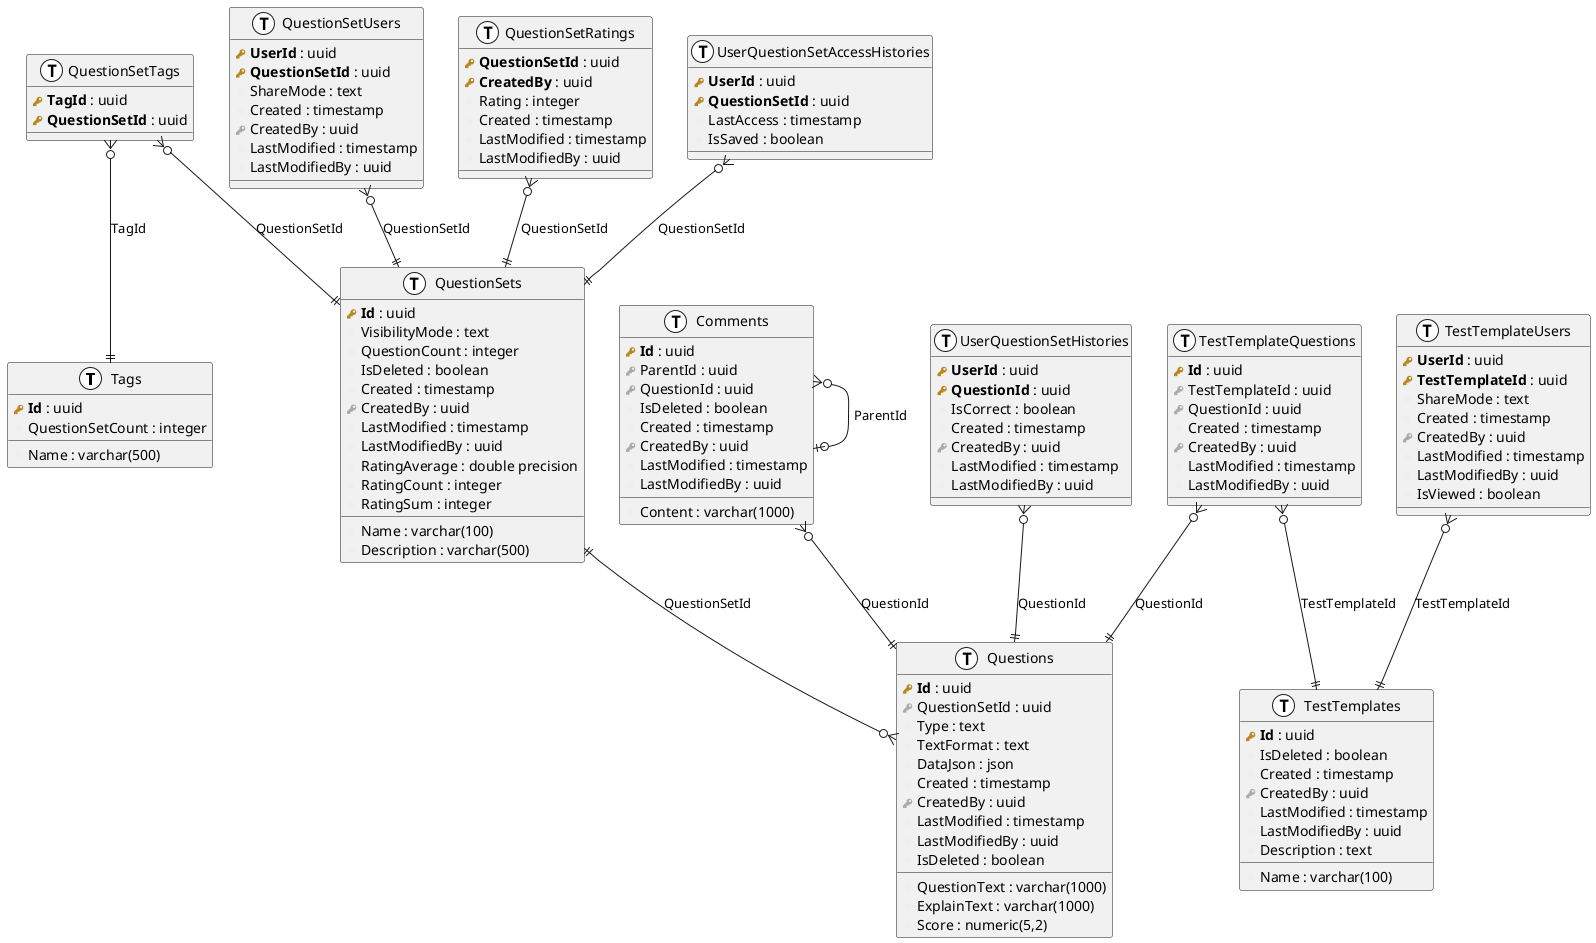 @startuml Question_Test_Management
!define primary_key(x) <b><color:#b8861b><&key></color> x</b>
!define foreign_key(x) <color:#aaaaaa><&key></color> x
!define column(x) <color:#efefef><&media-record></color> x
!define table(x) entity x << (T, white) >>

table(Tags) {
  primary_key(Id) : uuid
  column(Name) : varchar(500)
  column(QuestionSetCount) : integer
}

table(QuestionSets) {
  primary_key(Id) : uuid
  column(Name) : varchar(100)
  column(Description) : varchar(500)
  column(VisibilityMode) : text
  column(QuestionCount) : integer
  column(IsDeleted) : boolean
  column(Created) : timestamp
  foreign_key(CreatedBy) : uuid
  column(LastModified) : timestamp
  column(LastModifiedBy) : uuid
  column(RatingAverage) : double precision
  column(RatingCount) : integer
  column(RatingSum) : integer
}

table(Questions) {
  primary_key(Id) : uuid
  foreign_key(QuestionSetId) : uuid
  column(Type) : text
  column(QuestionText) : varchar(1000)
  column(TextFormat) : text
  column(ExplainText) : varchar(1000)
  column(Score) : numeric(5,2)
  column(DataJson) : json
  column(Created) : timestamp
  foreign_key(CreatedBy) : uuid
  column(LastModified) : timestamp
  column(LastModifiedBy) : uuid
  column(IsDeleted) : boolean
}

table(QuestionSetTags) {
  primary_key(TagId) : uuid
  primary_key(QuestionSetId) : uuid
}

table(QuestionSetUsers) {
  primary_key(UserId) : uuid
  primary_key(QuestionSetId) : uuid
  column(ShareMode) : text
  column(Created) : timestamp
  foreign_key(CreatedBy) : uuid
  column(LastModified) : timestamp
  column(LastModifiedBy) : uuid
}

table(QuestionSetRatings) {
  primary_key(QuestionSetId) : uuid
  primary_key(CreatedBy) : uuid
  column(Rating) : integer
  column(Created) : timestamp
  column(LastModified) : timestamp
  column(LastModifiedBy) : uuid
}

table(Comments) {
  primary_key(Id) : uuid
  foreign_key(ParentId) : uuid
  foreign_key(QuestionId) : uuid
  column(Content) : varchar(1000)
  column(IsDeleted) : boolean
  column(Created) : timestamp
  foreign_key(CreatedBy) : uuid
  column(LastModified) : timestamp
  column(LastModifiedBy) : uuid
}

table(UserQuestionSetHistories) {
  primary_key(UserId) : uuid
  primary_key(QuestionId) : uuid
  column(IsCorrect) : boolean
  column(Created) : timestamp
  foreign_key(CreatedBy) : uuid
  column(LastModified) : timestamp
  column(LastModifiedBy) : uuid
}

table(UserQuestionSetAccessHistories) {
  primary_key(UserId) : uuid
  primary_key(QuestionSetId) : uuid
  column(LastAccess) : timestamp
  column(IsSaved) : boolean
}

table(TestTemplates) {
  primary_key(Id) : uuid
  column(Name) : varchar(100)
  column(IsDeleted) : boolean
  column(Created) : timestamp
  foreign_key(CreatedBy) : uuid
  column(LastModified) : timestamp
  column(LastModifiedBy) : uuid
  column(Description) : text
}

table(TestTemplateQuestions) {
  primary_key(Id) : uuid
  foreign_key(TestTemplateId) : uuid
  foreign_key(QuestionId) : uuid
  column(Created) : timestamp
  foreign_key(CreatedBy) : uuid
  column(LastModified) : timestamp
  column(LastModifiedBy) : uuid
}

table(TestTemplateUsers) {
  primary_key(UserId) : uuid
  primary_key(TestTemplateId) : uuid
  column(ShareMode) : text
  column(Created) : timestamp
  foreign_key(CreatedBy) : uuid
  column(LastModified) : timestamp
  column(LastModifiedBy) : uuid
  column(IsViewed) : boolean
}

' Relationships
QuestionSets ||--o{ Questions : QuestionSetId
QuestionSetTags }o--|| Tags : TagId
QuestionSetTags }o--|| QuestionSets : QuestionSetId
QuestionSetUsers }o--|| QuestionSets : QuestionSetId
QuestionSetRatings }o--|| QuestionSets : QuestionSetId
Comments }o--|| Questions : QuestionId
Comments }o--o| Comments : ParentId
UserQuestionSetHistories }o--|| Questions : QuestionId
UserQuestionSetAccessHistories }o--|| QuestionSets : QuestionSetId
TestTemplateQuestions }o--|| TestTemplates : TestTemplateId
TestTemplateQuestions }o--|| Questions : QuestionId
TestTemplateUsers }o--|| TestTemplates : TestTemplateId

@enduml
